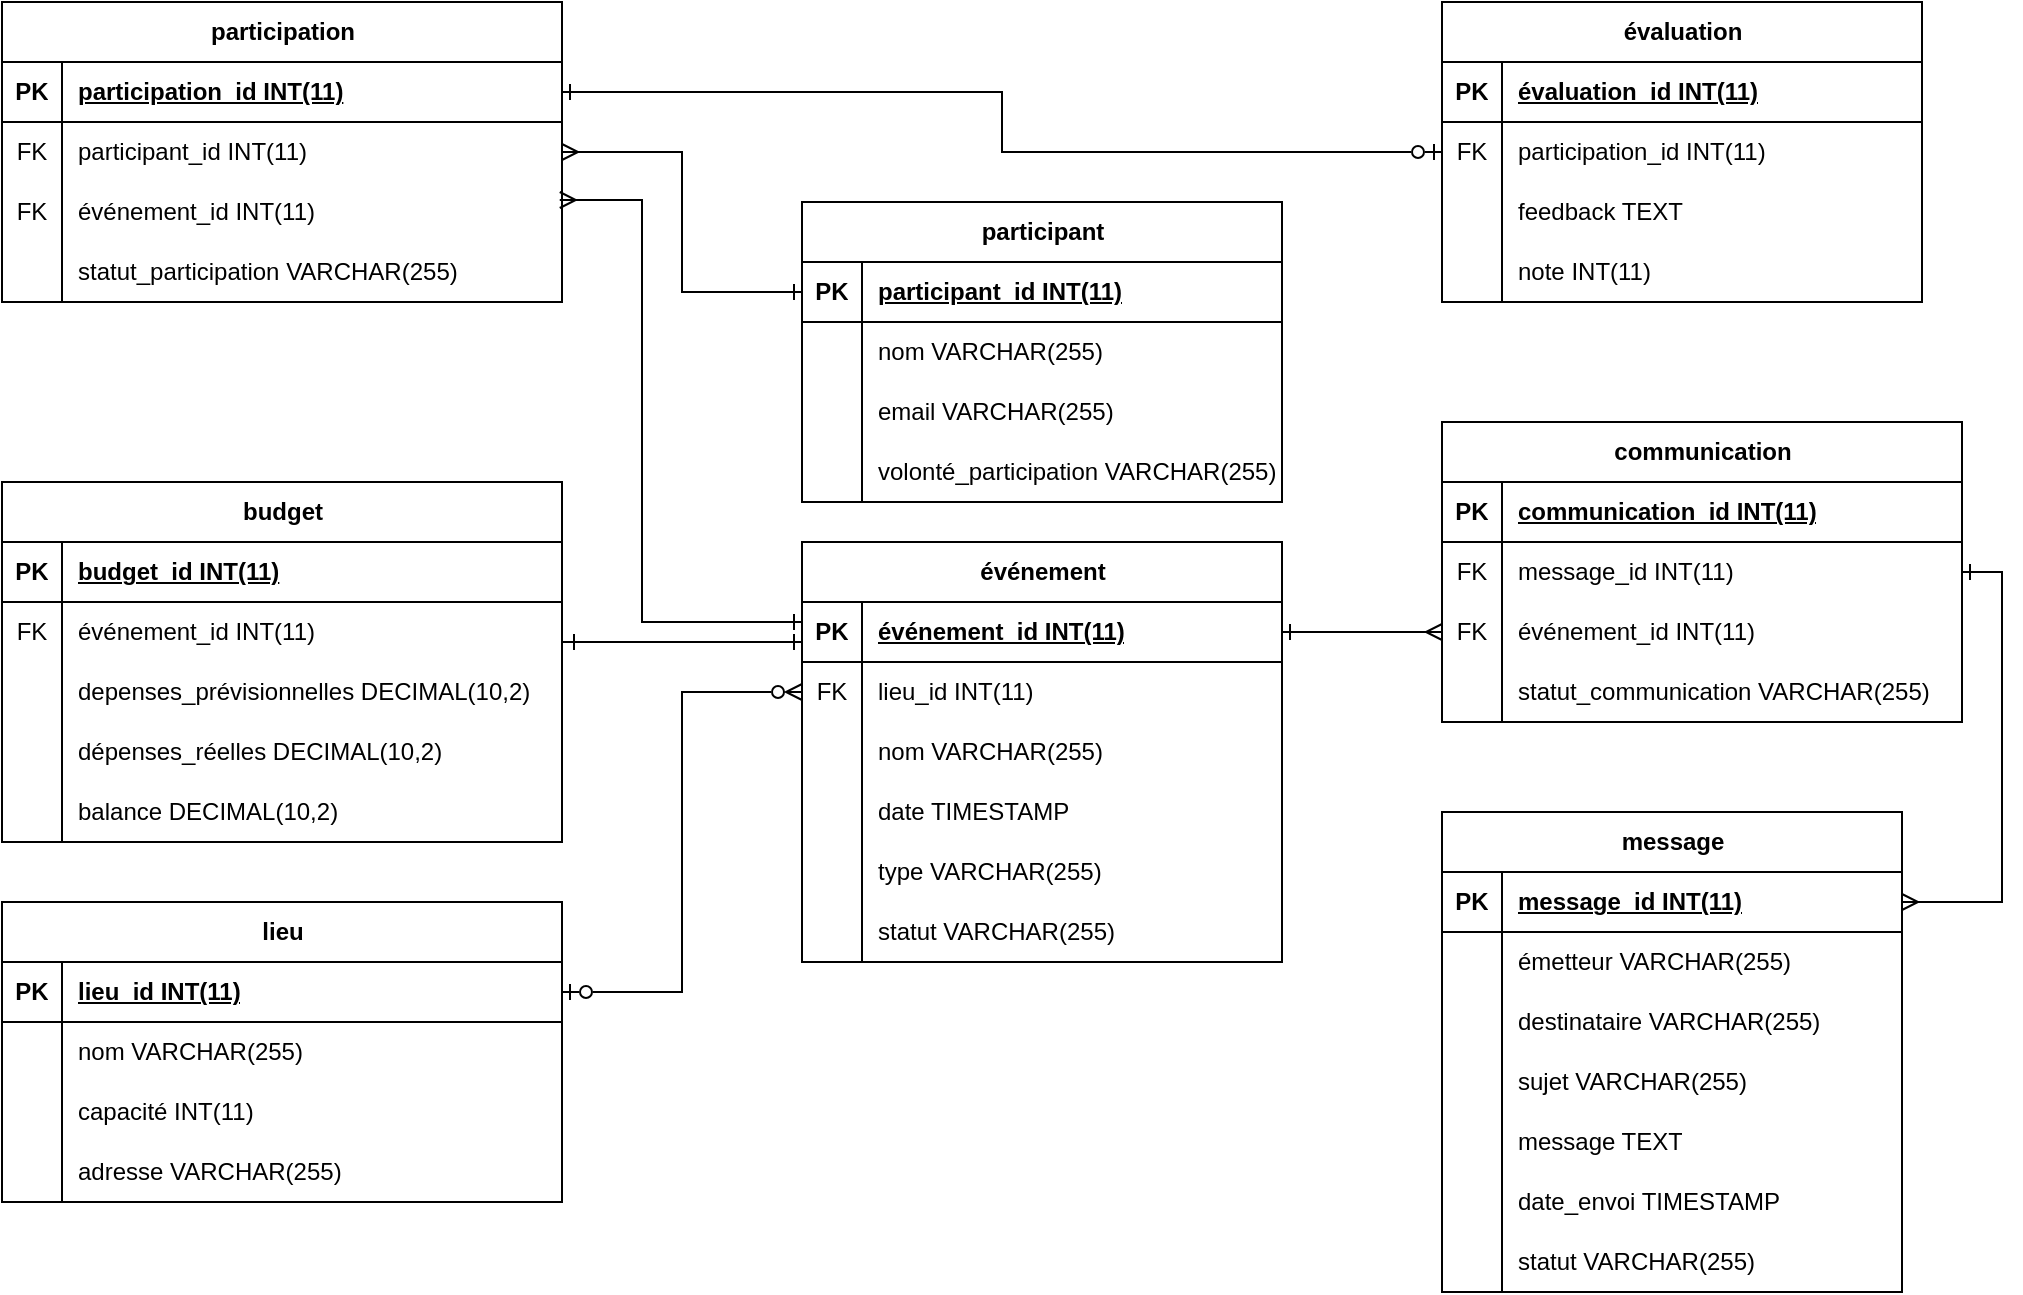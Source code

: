 <mxfile version="24.6.4" type="device">
  <diagram name="Page-1" id="Mfa6sGGVsTw_OzP43oKG">
    <mxGraphModel dx="1434" dy="2023" grid="1" gridSize="10" guides="1" tooltips="1" connect="1" arrows="1" fold="1" page="1" pageScale="1" pageWidth="827" pageHeight="1169" math="0" shadow="0">
      <root>
        <mxCell id="0" />
        <mxCell id="1" parent="0" />
        <mxCell id="m81KSnavsEKqj6elhNpv-55" value="événement" style="shape=table;startSize=30;container=1;collapsible=1;childLayout=tableLayout;fixedRows=1;rowLines=0;fontStyle=1;align=center;resizeLast=1;html=1;" parent="1" vertex="1">
          <mxGeometry x="420" y="-860" width="240" height="210" as="geometry">
            <mxRectangle x="70" y="-680" width="70" height="30" as="alternateBounds" />
          </mxGeometry>
        </mxCell>
        <mxCell id="m81KSnavsEKqj6elhNpv-56" value="" style="shape=tableRow;horizontal=0;startSize=0;swimlaneHead=0;swimlaneBody=0;fillColor=none;collapsible=0;dropTarget=0;points=[[0,0.5],[1,0.5]];portConstraint=eastwest;top=0;left=0;right=0;bottom=1;" parent="m81KSnavsEKqj6elhNpv-55" vertex="1">
          <mxGeometry y="30" width="240" height="30" as="geometry" />
        </mxCell>
        <mxCell id="m81KSnavsEKqj6elhNpv-57" value="PK" style="shape=partialRectangle;connectable=0;fillColor=none;top=0;left=0;bottom=0;right=0;fontStyle=1;overflow=hidden;whiteSpace=wrap;html=1;" parent="m81KSnavsEKqj6elhNpv-56" vertex="1">
          <mxGeometry width="30" height="30" as="geometry">
            <mxRectangle width="30" height="30" as="alternateBounds" />
          </mxGeometry>
        </mxCell>
        <mxCell id="m81KSnavsEKqj6elhNpv-58" value="événement_id INT(11)" style="shape=partialRectangle;connectable=0;fillColor=none;top=0;left=0;bottom=0;right=0;align=left;spacingLeft=6;fontStyle=5;overflow=hidden;whiteSpace=wrap;html=1;" parent="m81KSnavsEKqj6elhNpv-56" vertex="1">
          <mxGeometry x="30" width="210" height="30" as="geometry">
            <mxRectangle width="210" height="30" as="alternateBounds" />
          </mxGeometry>
        </mxCell>
        <mxCell id="2Ttkk6APEO0enn99mF1k-129" value="" style="shape=tableRow;horizontal=0;startSize=0;swimlaneHead=0;swimlaneBody=0;fillColor=none;collapsible=0;dropTarget=0;points=[[0,0.5],[1,0.5]];portConstraint=eastwest;top=0;left=0;right=0;bottom=0;" parent="m81KSnavsEKqj6elhNpv-55" vertex="1">
          <mxGeometry y="60" width="240" height="30" as="geometry" />
        </mxCell>
        <mxCell id="2Ttkk6APEO0enn99mF1k-130" value="FK" style="shape=partialRectangle;connectable=0;fillColor=none;top=0;left=0;bottom=0;right=0;editable=1;overflow=hidden;whiteSpace=wrap;html=1;" parent="2Ttkk6APEO0enn99mF1k-129" vertex="1">
          <mxGeometry width="30" height="30" as="geometry">
            <mxRectangle width="30" height="30" as="alternateBounds" />
          </mxGeometry>
        </mxCell>
        <mxCell id="2Ttkk6APEO0enn99mF1k-131" value="lieu_id INT(11)" style="shape=partialRectangle;connectable=0;fillColor=none;top=0;left=0;bottom=0;right=0;align=left;spacingLeft=6;overflow=hidden;whiteSpace=wrap;html=1;" parent="2Ttkk6APEO0enn99mF1k-129" vertex="1">
          <mxGeometry x="30" width="210" height="30" as="geometry">
            <mxRectangle width="210" height="30" as="alternateBounds" />
          </mxGeometry>
        </mxCell>
        <mxCell id="m81KSnavsEKqj6elhNpv-62" value="" style="shape=tableRow;horizontal=0;startSize=0;swimlaneHead=0;swimlaneBody=0;fillColor=none;collapsible=0;dropTarget=0;points=[[0,0.5],[1,0.5]];portConstraint=eastwest;top=0;left=0;right=0;bottom=0;" parent="m81KSnavsEKqj6elhNpv-55" vertex="1">
          <mxGeometry y="90" width="240" height="30" as="geometry" />
        </mxCell>
        <mxCell id="m81KSnavsEKqj6elhNpv-63" value="" style="shape=partialRectangle;connectable=0;fillColor=none;top=0;left=0;bottom=0;right=0;editable=1;overflow=hidden;whiteSpace=wrap;html=1;" parent="m81KSnavsEKqj6elhNpv-62" vertex="1">
          <mxGeometry width="30" height="30" as="geometry">
            <mxRectangle width="30" height="30" as="alternateBounds" />
          </mxGeometry>
        </mxCell>
        <mxCell id="m81KSnavsEKqj6elhNpv-64" value="nom VARCHAR(255)" style="shape=partialRectangle;connectable=0;fillColor=none;top=0;left=0;bottom=0;right=0;align=left;spacingLeft=6;overflow=hidden;whiteSpace=wrap;html=1;" parent="m81KSnavsEKqj6elhNpv-62" vertex="1">
          <mxGeometry x="30" width="210" height="30" as="geometry">
            <mxRectangle width="210" height="30" as="alternateBounds" />
          </mxGeometry>
        </mxCell>
        <mxCell id="m81KSnavsEKqj6elhNpv-68" value="" style="shape=tableRow;horizontal=0;startSize=0;swimlaneHead=0;swimlaneBody=0;fillColor=none;collapsible=0;dropTarget=0;points=[[0,0.5],[1,0.5]];portConstraint=eastwest;top=0;left=0;right=0;bottom=0;" parent="m81KSnavsEKqj6elhNpv-55" vertex="1">
          <mxGeometry y="120" width="240" height="30" as="geometry" />
        </mxCell>
        <mxCell id="m81KSnavsEKqj6elhNpv-69" value="" style="shape=partialRectangle;connectable=0;fillColor=none;top=0;left=0;bottom=0;right=0;editable=1;overflow=hidden;whiteSpace=wrap;html=1;" parent="m81KSnavsEKqj6elhNpv-68" vertex="1">
          <mxGeometry width="30" height="30" as="geometry">
            <mxRectangle width="30" height="30" as="alternateBounds" />
          </mxGeometry>
        </mxCell>
        <mxCell id="m81KSnavsEKqj6elhNpv-70" value="date TIMESTAMP" style="shape=partialRectangle;connectable=0;fillColor=none;top=0;left=0;bottom=0;right=0;align=left;spacingLeft=6;overflow=hidden;whiteSpace=wrap;html=1;" parent="m81KSnavsEKqj6elhNpv-68" vertex="1">
          <mxGeometry x="30" width="210" height="30" as="geometry">
            <mxRectangle width="210" height="30" as="alternateBounds" />
          </mxGeometry>
        </mxCell>
        <mxCell id="m81KSnavsEKqj6elhNpv-65" value="" style="shape=tableRow;horizontal=0;startSize=0;swimlaneHead=0;swimlaneBody=0;fillColor=none;collapsible=0;dropTarget=0;points=[[0,0.5],[1,0.5]];portConstraint=eastwest;top=0;left=0;right=0;bottom=0;" parent="m81KSnavsEKqj6elhNpv-55" vertex="1">
          <mxGeometry y="150" width="240" height="30" as="geometry" />
        </mxCell>
        <mxCell id="m81KSnavsEKqj6elhNpv-66" value="" style="shape=partialRectangle;connectable=0;fillColor=none;top=0;left=0;bottom=0;right=0;editable=1;overflow=hidden;whiteSpace=wrap;html=1;" parent="m81KSnavsEKqj6elhNpv-65" vertex="1">
          <mxGeometry width="30" height="30" as="geometry">
            <mxRectangle width="30" height="30" as="alternateBounds" />
          </mxGeometry>
        </mxCell>
        <mxCell id="m81KSnavsEKqj6elhNpv-67" value="type VARCHAR(255)" style="shape=partialRectangle;connectable=0;fillColor=none;top=0;left=0;bottom=0;right=0;align=left;spacingLeft=6;overflow=hidden;whiteSpace=wrap;html=1;" parent="m81KSnavsEKqj6elhNpv-65" vertex="1">
          <mxGeometry x="30" width="210" height="30" as="geometry">
            <mxRectangle width="210" height="30" as="alternateBounds" />
          </mxGeometry>
        </mxCell>
        <mxCell id="2Ttkk6APEO0enn99mF1k-1" value="" style="shape=tableRow;horizontal=0;startSize=0;swimlaneHead=0;swimlaneBody=0;fillColor=none;collapsible=0;dropTarget=0;points=[[0,0.5],[1,0.5]];portConstraint=eastwest;top=0;left=0;right=0;bottom=0;" parent="m81KSnavsEKqj6elhNpv-55" vertex="1">
          <mxGeometry y="180" width="240" height="30" as="geometry" />
        </mxCell>
        <mxCell id="2Ttkk6APEO0enn99mF1k-2" value="" style="shape=partialRectangle;connectable=0;fillColor=none;top=0;left=0;bottom=0;right=0;editable=1;overflow=hidden;whiteSpace=wrap;html=1;" parent="2Ttkk6APEO0enn99mF1k-1" vertex="1">
          <mxGeometry width="30" height="30" as="geometry">
            <mxRectangle width="30" height="30" as="alternateBounds" />
          </mxGeometry>
        </mxCell>
        <mxCell id="2Ttkk6APEO0enn99mF1k-3" value="statut VARCHAR(255)" style="shape=partialRectangle;connectable=0;fillColor=none;top=0;left=0;bottom=0;right=0;align=left;spacingLeft=6;overflow=hidden;whiteSpace=wrap;html=1;" parent="2Ttkk6APEO0enn99mF1k-1" vertex="1">
          <mxGeometry x="30" width="210" height="30" as="geometry">
            <mxRectangle width="210" height="30" as="alternateBounds" />
          </mxGeometry>
        </mxCell>
        <mxCell id="2Ttkk6APEO0enn99mF1k-4" value="lieu" style="shape=table;startSize=30;container=1;collapsible=1;childLayout=tableLayout;fixedRows=1;rowLines=0;fontStyle=1;align=center;resizeLast=1;html=1;" parent="1" vertex="1">
          <mxGeometry x="20" y="-680" width="280" height="150" as="geometry">
            <mxRectangle x="70" y="-680" width="70" height="30" as="alternateBounds" />
          </mxGeometry>
        </mxCell>
        <mxCell id="2Ttkk6APEO0enn99mF1k-5" value="" style="shape=tableRow;horizontal=0;startSize=0;swimlaneHead=0;swimlaneBody=0;fillColor=none;collapsible=0;dropTarget=0;points=[[0,0.5],[1,0.5]];portConstraint=eastwest;top=0;left=0;right=0;bottom=1;" parent="2Ttkk6APEO0enn99mF1k-4" vertex="1">
          <mxGeometry y="30" width="280" height="30" as="geometry" />
        </mxCell>
        <mxCell id="2Ttkk6APEO0enn99mF1k-6" value="PK" style="shape=partialRectangle;connectable=0;fillColor=none;top=0;left=0;bottom=0;right=0;fontStyle=1;overflow=hidden;whiteSpace=wrap;html=1;" parent="2Ttkk6APEO0enn99mF1k-5" vertex="1">
          <mxGeometry width="30" height="30" as="geometry">
            <mxRectangle width="30" height="30" as="alternateBounds" />
          </mxGeometry>
        </mxCell>
        <mxCell id="2Ttkk6APEO0enn99mF1k-7" value="lieu_id INT(11)" style="shape=partialRectangle;connectable=0;fillColor=none;top=0;left=0;bottom=0;right=0;align=left;spacingLeft=6;fontStyle=5;overflow=hidden;whiteSpace=wrap;html=1;" parent="2Ttkk6APEO0enn99mF1k-5" vertex="1">
          <mxGeometry x="30" width="250" height="30" as="geometry">
            <mxRectangle width="250" height="30" as="alternateBounds" />
          </mxGeometry>
        </mxCell>
        <mxCell id="2Ttkk6APEO0enn99mF1k-8" value="" style="shape=tableRow;horizontal=0;startSize=0;swimlaneHead=0;swimlaneBody=0;fillColor=none;collapsible=0;dropTarget=0;points=[[0,0.5],[1,0.5]];portConstraint=eastwest;top=0;left=0;right=0;bottom=0;" parent="2Ttkk6APEO0enn99mF1k-4" vertex="1">
          <mxGeometry y="60" width="280" height="30" as="geometry" />
        </mxCell>
        <mxCell id="2Ttkk6APEO0enn99mF1k-9" value="" style="shape=partialRectangle;connectable=0;fillColor=none;top=0;left=0;bottom=0;right=0;editable=1;overflow=hidden;whiteSpace=wrap;html=1;" parent="2Ttkk6APEO0enn99mF1k-8" vertex="1">
          <mxGeometry width="30" height="30" as="geometry">
            <mxRectangle width="30" height="30" as="alternateBounds" />
          </mxGeometry>
        </mxCell>
        <mxCell id="2Ttkk6APEO0enn99mF1k-10" value="nom VARCHAR(255)" style="shape=partialRectangle;connectable=0;fillColor=none;top=0;left=0;bottom=0;right=0;align=left;spacingLeft=6;overflow=hidden;whiteSpace=wrap;html=1;" parent="2Ttkk6APEO0enn99mF1k-8" vertex="1">
          <mxGeometry x="30" width="250" height="30" as="geometry">
            <mxRectangle width="250" height="30" as="alternateBounds" />
          </mxGeometry>
        </mxCell>
        <mxCell id="2Ttkk6APEO0enn99mF1k-14" value="" style="shape=tableRow;horizontal=0;startSize=0;swimlaneHead=0;swimlaneBody=0;fillColor=none;collapsible=0;dropTarget=0;points=[[0,0.5],[1,0.5]];portConstraint=eastwest;top=0;left=0;right=0;bottom=0;" parent="2Ttkk6APEO0enn99mF1k-4" vertex="1">
          <mxGeometry y="90" width="280" height="30" as="geometry" />
        </mxCell>
        <mxCell id="2Ttkk6APEO0enn99mF1k-15" value="" style="shape=partialRectangle;connectable=0;fillColor=none;top=0;left=0;bottom=0;right=0;editable=1;overflow=hidden;whiteSpace=wrap;html=1;" parent="2Ttkk6APEO0enn99mF1k-14" vertex="1">
          <mxGeometry width="30" height="30" as="geometry">
            <mxRectangle width="30" height="30" as="alternateBounds" />
          </mxGeometry>
        </mxCell>
        <mxCell id="2Ttkk6APEO0enn99mF1k-16" value="capacité INT(11)" style="shape=partialRectangle;connectable=0;fillColor=none;top=0;left=0;bottom=0;right=0;align=left;spacingLeft=6;overflow=hidden;whiteSpace=wrap;html=1;" parent="2Ttkk6APEO0enn99mF1k-14" vertex="1">
          <mxGeometry x="30" width="250" height="30" as="geometry">
            <mxRectangle width="250" height="30" as="alternateBounds" />
          </mxGeometry>
        </mxCell>
        <mxCell id="2Ttkk6APEO0enn99mF1k-11" value="" style="shape=tableRow;horizontal=0;startSize=0;swimlaneHead=0;swimlaneBody=0;fillColor=none;collapsible=0;dropTarget=0;points=[[0,0.5],[1,0.5]];portConstraint=eastwest;top=0;left=0;right=0;bottom=0;" parent="2Ttkk6APEO0enn99mF1k-4" vertex="1">
          <mxGeometry y="120" width="280" height="30" as="geometry" />
        </mxCell>
        <mxCell id="2Ttkk6APEO0enn99mF1k-12" value="" style="shape=partialRectangle;connectable=0;fillColor=none;top=0;left=0;bottom=0;right=0;editable=1;overflow=hidden;whiteSpace=wrap;html=1;" parent="2Ttkk6APEO0enn99mF1k-11" vertex="1">
          <mxGeometry width="30" height="30" as="geometry">
            <mxRectangle width="30" height="30" as="alternateBounds" />
          </mxGeometry>
        </mxCell>
        <mxCell id="2Ttkk6APEO0enn99mF1k-13" value="adresse VARCHAR(255)" style="shape=partialRectangle;connectable=0;fillColor=none;top=0;left=0;bottom=0;right=0;align=left;spacingLeft=6;overflow=hidden;whiteSpace=wrap;html=1;" parent="2Ttkk6APEO0enn99mF1k-11" vertex="1">
          <mxGeometry x="30" width="250" height="30" as="geometry">
            <mxRectangle width="250" height="30" as="alternateBounds" />
          </mxGeometry>
        </mxCell>
        <mxCell id="2Ttkk6APEO0enn99mF1k-20" value="participant" style="shape=table;startSize=30;container=1;collapsible=1;childLayout=tableLayout;fixedRows=1;rowLines=0;fontStyle=1;align=center;resizeLast=1;html=1;" parent="1" vertex="1">
          <mxGeometry x="420" y="-1030" width="240" height="150" as="geometry">
            <mxRectangle x="70" y="-680" width="70" height="30" as="alternateBounds" />
          </mxGeometry>
        </mxCell>
        <mxCell id="2Ttkk6APEO0enn99mF1k-21" value="" style="shape=tableRow;horizontal=0;startSize=0;swimlaneHead=0;swimlaneBody=0;fillColor=none;collapsible=0;dropTarget=0;points=[[0,0.5],[1,0.5]];portConstraint=eastwest;top=0;left=0;right=0;bottom=1;" parent="2Ttkk6APEO0enn99mF1k-20" vertex="1">
          <mxGeometry y="30" width="240" height="30" as="geometry" />
        </mxCell>
        <mxCell id="2Ttkk6APEO0enn99mF1k-22" value="PK" style="shape=partialRectangle;connectable=0;fillColor=none;top=0;left=0;bottom=0;right=0;fontStyle=1;overflow=hidden;whiteSpace=wrap;html=1;" parent="2Ttkk6APEO0enn99mF1k-21" vertex="1">
          <mxGeometry width="30" height="30" as="geometry">
            <mxRectangle width="30" height="30" as="alternateBounds" />
          </mxGeometry>
        </mxCell>
        <mxCell id="2Ttkk6APEO0enn99mF1k-23" value="participant_id INT(11)" style="shape=partialRectangle;connectable=0;fillColor=none;top=0;left=0;bottom=0;right=0;align=left;spacingLeft=6;fontStyle=5;overflow=hidden;whiteSpace=wrap;html=1;" parent="2Ttkk6APEO0enn99mF1k-21" vertex="1">
          <mxGeometry x="30" width="210" height="30" as="geometry">
            <mxRectangle width="210" height="30" as="alternateBounds" />
          </mxGeometry>
        </mxCell>
        <mxCell id="2Ttkk6APEO0enn99mF1k-24" value="" style="shape=tableRow;horizontal=0;startSize=0;swimlaneHead=0;swimlaneBody=0;fillColor=none;collapsible=0;dropTarget=0;points=[[0,0.5],[1,0.5]];portConstraint=eastwest;top=0;left=0;right=0;bottom=0;" parent="2Ttkk6APEO0enn99mF1k-20" vertex="1">
          <mxGeometry y="60" width="240" height="30" as="geometry" />
        </mxCell>
        <mxCell id="2Ttkk6APEO0enn99mF1k-25" value="" style="shape=partialRectangle;connectable=0;fillColor=none;top=0;left=0;bottom=0;right=0;editable=1;overflow=hidden;whiteSpace=wrap;html=1;" parent="2Ttkk6APEO0enn99mF1k-24" vertex="1">
          <mxGeometry width="30" height="30" as="geometry">
            <mxRectangle width="30" height="30" as="alternateBounds" />
          </mxGeometry>
        </mxCell>
        <mxCell id="2Ttkk6APEO0enn99mF1k-26" value="nom VARCHAR(255)" style="shape=partialRectangle;connectable=0;fillColor=none;top=0;left=0;bottom=0;right=0;align=left;spacingLeft=6;overflow=hidden;whiteSpace=wrap;html=1;" parent="2Ttkk6APEO0enn99mF1k-24" vertex="1">
          <mxGeometry x="30" width="210" height="30" as="geometry">
            <mxRectangle width="210" height="30" as="alternateBounds" />
          </mxGeometry>
        </mxCell>
        <mxCell id="2Ttkk6APEO0enn99mF1k-27" value="" style="shape=tableRow;horizontal=0;startSize=0;swimlaneHead=0;swimlaneBody=0;fillColor=none;collapsible=0;dropTarget=0;points=[[0,0.5],[1,0.5]];portConstraint=eastwest;top=0;left=0;right=0;bottom=0;" parent="2Ttkk6APEO0enn99mF1k-20" vertex="1">
          <mxGeometry y="90" width="240" height="30" as="geometry" />
        </mxCell>
        <mxCell id="2Ttkk6APEO0enn99mF1k-28" value="" style="shape=partialRectangle;connectable=0;fillColor=none;top=0;left=0;bottom=0;right=0;editable=1;overflow=hidden;whiteSpace=wrap;html=1;" parent="2Ttkk6APEO0enn99mF1k-27" vertex="1">
          <mxGeometry width="30" height="30" as="geometry">
            <mxRectangle width="30" height="30" as="alternateBounds" />
          </mxGeometry>
        </mxCell>
        <mxCell id="2Ttkk6APEO0enn99mF1k-29" value="email VARCHAR(255)" style="shape=partialRectangle;connectable=0;fillColor=none;top=0;left=0;bottom=0;right=0;align=left;spacingLeft=6;overflow=hidden;whiteSpace=wrap;html=1;" parent="2Ttkk6APEO0enn99mF1k-27" vertex="1">
          <mxGeometry x="30" width="210" height="30" as="geometry">
            <mxRectangle width="210" height="30" as="alternateBounds" />
          </mxGeometry>
        </mxCell>
        <mxCell id="2Ttkk6APEO0enn99mF1k-33" value="" style="shape=tableRow;horizontal=0;startSize=0;swimlaneHead=0;swimlaneBody=0;fillColor=none;collapsible=0;dropTarget=0;points=[[0,0.5],[1,0.5]];portConstraint=eastwest;top=0;left=0;right=0;bottom=0;" parent="2Ttkk6APEO0enn99mF1k-20" vertex="1">
          <mxGeometry y="120" width="240" height="30" as="geometry" />
        </mxCell>
        <mxCell id="2Ttkk6APEO0enn99mF1k-34" value="" style="shape=partialRectangle;connectable=0;fillColor=none;top=0;left=0;bottom=0;right=0;editable=1;overflow=hidden;whiteSpace=wrap;html=1;" parent="2Ttkk6APEO0enn99mF1k-33" vertex="1">
          <mxGeometry width="30" height="30" as="geometry">
            <mxRectangle width="30" height="30" as="alternateBounds" />
          </mxGeometry>
        </mxCell>
        <mxCell id="2Ttkk6APEO0enn99mF1k-35" value="volonté_participation VARCHAR(255)" style="shape=partialRectangle;connectable=0;fillColor=none;top=0;left=0;bottom=0;right=0;align=left;spacingLeft=6;overflow=hidden;whiteSpace=wrap;html=1;" parent="2Ttkk6APEO0enn99mF1k-33" vertex="1">
          <mxGeometry x="30" width="210" height="30" as="geometry">
            <mxRectangle width="210" height="30" as="alternateBounds" />
          </mxGeometry>
        </mxCell>
        <mxCell id="2Ttkk6APEO0enn99mF1k-46" value="participation" style="shape=table;startSize=30;container=1;collapsible=1;childLayout=tableLayout;fixedRows=1;rowLines=0;fontStyle=1;align=center;resizeLast=1;html=1;" parent="1" vertex="1">
          <mxGeometry x="20" y="-1130" width="280" height="150" as="geometry">
            <mxRectangle x="70" y="-680" width="70" height="30" as="alternateBounds" />
          </mxGeometry>
        </mxCell>
        <mxCell id="2Ttkk6APEO0enn99mF1k-47" value="" style="shape=tableRow;horizontal=0;startSize=0;swimlaneHead=0;swimlaneBody=0;fillColor=none;collapsible=0;dropTarget=0;points=[[0,0.5],[1,0.5]];portConstraint=eastwest;top=0;left=0;right=0;bottom=1;" parent="2Ttkk6APEO0enn99mF1k-46" vertex="1">
          <mxGeometry y="30" width="280" height="30" as="geometry" />
        </mxCell>
        <mxCell id="2Ttkk6APEO0enn99mF1k-48" value="PK" style="shape=partialRectangle;connectable=0;fillColor=none;top=0;left=0;bottom=0;right=0;fontStyle=1;overflow=hidden;whiteSpace=wrap;html=1;" parent="2Ttkk6APEO0enn99mF1k-47" vertex="1">
          <mxGeometry width="30" height="30" as="geometry">
            <mxRectangle width="30" height="30" as="alternateBounds" />
          </mxGeometry>
        </mxCell>
        <mxCell id="2Ttkk6APEO0enn99mF1k-49" value="participation_id INT(11)" style="shape=partialRectangle;connectable=0;fillColor=none;top=0;left=0;bottom=0;right=0;align=left;spacingLeft=6;fontStyle=5;overflow=hidden;whiteSpace=wrap;html=1;" parent="2Ttkk6APEO0enn99mF1k-47" vertex="1">
          <mxGeometry x="30" width="250" height="30" as="geometry">
            <mxRectangle width="250" height="30" as="alternateBounds" />
          </mxGeometry>
        </mxCell>
        <mxCell id="2Ttkk6APEO0enn99mF1k-53" value="" style="shape=tableRow;horizontal=0;startSize=0;swimlaneHead=0;swimlaneBody=0;fillColor=none;collapsible=0;dropTarget=0;points=[[0,0.5],[1,0.5]];portConstraint=eastwest;top=0;left=0;right=0;bottom=0;" parent="2Ttkk6APEO0enn99mF1k-46" vertex="1">
          <mxGeometry y="60" width="280" height="30" as="geometry" />
        </mxCell>
        <mxCell id="2Ttkk6APEO0enn99mF1k-54" value="FK" style="shape=partialRectangle;connectable=0;fillColor=none;top=0;left=0;bottom=0;right=0;editable=1;overflow=hidden;whiteSpace=wrap;html=1;" parent="2Ttkk6APEO0enn99mF1k-53" vertex="1">
          <mxGeometry width="30" height="30" as="geometry">
            <mxRectangle width="30" height="30" as="alternateBounds" />
          </mxGeometry>
        </mxCell>
        <mxCell id="2Ttkk6APEO0enn99mF1k-55" value="participant_id INT(11)" style="shape=partialRectangle;connectable=0;fillColor=none;top=0;left=0;bottom=0;right=0;align=left;spacingLeft=6;overflow=hidden;whiteSpace=wrap;html=1;" parent="2Ttkk6APEO0enn99mF1k-53" vertex="1">
          <mxGeometry x="30" width="250" height="30" as="geometry">
            <mxRectangle width="250" height="30" as="alternateBounds" />
          </mxGeometry>
        </mxCell>
        <mxCell id="2Ttkk6APEO0enn99mF1k-50" value="" style="shape=tableRow;horizontal=0;startSize=0;swimlaneHead=0;swimlaneBody=0;fillColor=none;collapsible=0;dropTarget=0;points=[[0,0.5],[1,0.5]];portConstraint=eastwest;top=0;left=0;right=0;bottom=0;" parent="2Ttkk6APEO0enn99mF1k-46" vertex="1">
          <mxGeometry y="90" width="280" height="30" as="geometry" />
        </mxCell>
        <mxCell id="2Ttkk6APEO0enn99mF1k-51" value="FK" style="shape=partialRectangle;connectable=0;fillColor=none;top=0;left=0;bottom=0;right=0;editable=1;overflow=hidden;whiteSpace=wrap;html=1;" parent="2Ttkk6APEO0enn99mF1k-50" vertex="1">
          <mxGeometry width="30" height="30" as="geometry">
            <mxRectangle width="30" height="30" as="alternateBounds" />
          </mxGeometry>
        </mxCell>
        <mxCell id="2Ttkk6APEO0enn99mF1k-52" value="événement_id INT(11)" style="shape=partialRectangle;connectable=0;fillColor=none;top=0;left=0;bottom=0;right=0;align=left;spacingLeft=6;overflow=hidden;whiteSpace=wrap;html=1;" parent="2Ttkk6APEO0enn99mF1k-50" vertex="1">
          <mxGeometry x="30" width="250" height="30" as="geometry">
            <mxRectangle width="250" height="30" as="alternateBounds" />
          </mxGeometry>
        </mxCell>
        <mxCell id="2Ttkk6APEO0enn99mF1k-56" value="" style="shape=tableRow;horizontal=0;startSize=0;swimlaneHead=0;swimlaneBody=0;fillColor=none;collapsible=0;dropTarget=0;points=[[0,0.5],[1,0.5]];portConstraint=eastwest;top=0;left=0;right=0;bottom=0;" parent="2Ttkk6APEO0enn99mF1k-46" vertex="1">
          <mxGeometry y="120" width="280" height="30" as="geometry" />
        </mxCell>
        <mxCell id="2Ttkk6APEO0enn99mF1k-57" value="" style="shape=partialRectangle;connectable=0;fillColor=none;top=0;left=0;bottom=0;right=0;editable=1;overflow=hidden;whiteSpace=wrap;html=1;" parent="2Ttkk6APEO0enn99mF1k-56" vertex="1">
          <mxGeometry width="30" height="30" as="geometry">
            <mxRectangle width="30" height="30" as="alternateBounds" />
          </mxGeometry>
        </mxCell>
        <mxCell id="2Ttkk6APEO0enn99mF1k-58" value="statut_participation VARCHAR(255)" style="shape=partialRectangle;connectable=0;fillColor=none;top=0;left=0;bottom=0;right=0;align=left;spacingLeft=6;overflow=hidden;whiteSpace=wrap;html=1;" parent="2Ttkk6APEO0enn99mF1k-56" vertex="1">
          <mxGeometry x="30" width="250" height="30" as="geometry">
            <mxRectangle width="250" height="30" as="alternateBounds" />
          </mxGeometry>
        </mxCell>
        <mxCell id="2Ttkk6APEO0enn99mF1k-62" value="message" style="shape=table;startSize=30;container=1;collapsible=1;childLayout=tableLayout;fixedRows=1;rowLines=0;fontStyle=1;align=center;resizeLast=1;html=1;" parent="1" vertex="1">
          <mxGeometry x="740" y="-725" width="230" height="240" as="geometry">
            <mxRectangle x="70" y="-680" width="70" height="30" as="alternateBounds" />
          </mxGeometry>
        </mxCell>
        <mxCell id="2Ttkk6APEO0enn99mF1k-63" value="" style="shape=tableRow;horizontal=0;startSize=0;swimlaneHead=0;swimlaneBody=0;fillColor=none;collapsible=0;dropTarget=0;points=[[0,0.5],[1,0.5]];portConstraint=eastwest;top=0;left=0;right=0;bottom=1;" parent="2Ttkk6APEO0enn99mF1k-62" vertex="1">
          <mxGeometry y="30" width="230" height="30" as="geometry" />
        </mxCell>
        <mxCell id="2Ttkk6APEO0enn99mF1k-64" value="PK" style="shape=partialRectangle;connectable=0;fillColor=none;top=0;left=0;bottom=0;right=0;fontStyle=1;overflow=hidden;whiteSpace=wrap;html=1;" parent="2Ttkk6APEO0enn99mF1k-63" vertex="1">
          <mxGeometry width="30" height="30" as="geometry">
            <mxRectangle width="30" height="30" as="alternateBounds" />
          </mxGeometry>
        </mxCell>
        <mxCell id="2Ttkk6APEO0enn99mF1k-65" value="message_id INT(11)" style="shape=partialRectangle;connectable=0;fillColor=none;top=0;left=0;bottom=0;right=0;align=left;spacingLeft=6;fontStyle=5;overflow=hidden;whiteSpace=wrap;html=1;" parent="2Ttkk6APEO0enn99mF1k-63" vertex="1">
          <mxGeometry x="30" width="200" height="30" as="geometry">
            <mxRectangle width="200" height="30" as="alternateBounds" />
          </mxGeometry>
        </mxCell>
        <mxCell id="2Ttkk6APEO0enn99mF1k-66" value="" style="shape=tableRow;horizontal=0;startSize=0;swimlaneHead=0;swimlaneBody=0;fillColor=none;collapsible=0;dropTarget=0;points=[[0,0.5],[1,0.5]];portConstraint=eastwest;top=0;left=0;right=0;bottom=0;" parent="2Ttkk6APEO0enn99mF1k-62" vertex="1">
          <mxGeometry y="60" width="230" height="30" as="geometry" />
        </mxCell>
        <mxCell id="2Ttkk6APEO0enn99mF1k-67" value="" style="shape=partialRectangle;connectable=0;fillColor=none;top=0;left=0;bottom=0;right=0;editable=1;overflow=hidden;whiteSpace=wrap;html=1;" parent="2Ttkk6APEO0enn99mF1k-66" vertex="1">
          <mxGeometry width="30" height="30" as="geometry">
            <mxRectangle width="30" height="30" as="alternateBounds" />
          </mxGeometry>
        </mxCell>
        <mxCell id="2Ttkk6APEO0enn99mF1k-68" value="émetteur VARCHAR(255)" style="shape=partialRectangle;connectable=0;fillColor=none;top=0;left=0;bottom=0;right=0;align=left;spacingLeft=6;overflow=hidden;whiteSpace=wrap;html=1;" parent="2Ttkk6APEO0enn99mF1k-66" vertex="1">
          <mxGeometry x="30" width="200" height="30" as="geometry">
            <mxRectangle width="200" height="30" as="alternateBounds" />
          </mxGeometry>
        </mxCell>
        <mxCell id="2Ttkk6APEO0enn99mF1k-69" value="" style="shape=tableRow;horizontal=0;startSize=0;swimlaneHead=0;swimlaneBody=0;fillColor=none;collapsible=0;dropTarget=0;points=[[0,0.5],[1,0.5]];portConstraint=eastwest;top=0;left=0;right=0;bottom=0;" parent="2Ttkk6APEO0enn99mF1k-62" vertex="1">
          <mxGeometry y="90" width="230" height="30" as="geometry" />
        </mxCell>
        <mxCell id="2Ttkk6APEO0enn99mF1k-70" value="" style="shape=partialRectangle;connectable=0;fillColor=none;top=0;left=0;bottom=0;right=0;editable=1;overflow=hidden;whiteSpace=wrap;html=1;" parent="2Ttkk6APEO0enn99mF1k-69" vertex="1">
          <mxGeometry width="30" height="30" as="geometry">
            <mxRectangle width="30" height="30" as="alternateBounds" />
          </mxGeometry>
        </mxCell>
        <mxCell id="2Ttkk6APEO0enn99mF1k-71" value="destinataire VARCHAR(255)" style="shape=partialRectangle;connectable=0;fillColor=none;top=0;left=0;bottom=0;right=0;align=left;spacingLeft=6;overflow=hidden;whiteSpace=wrap;html=1;" parent="2Ttkk6APEO0enn99mF1k-69" vertex="1">
          <mxGeometry x="30" width="200" height="30" as="geometry">
            <mxRectangle width="200" height="30" as="alternateBounds" />
          </mxGeometry>
        </mxCell>
        <mxCell id="2Ttkk6APEO0enn99mF1k-72" value="" style="shape=tableRow;horizontal=0;startSize=0;swimlaneHead=0;swimlaneBody=0;fillColor=none;collapsible=0;dropTarget=0;points=[[0,0.5],[1,0.5]];portConstraint=eastwest;top=0;left=0;right=0;bottom=0;" parent="2Ttkk6APEO0enn99mF1k-62" vertex="1">
          <mxGeometry y="120" width="230" height="30" as="geometry" />
        </mxCell>
        <mxCell id="2Ttkk6APEO0enn99mF1k-73" value="" style="shape=partialRectangle;connectable=0;fillColor=none;top=0;left=0;bottom=0;right=0;editable=1;overflow=hidden;whiteSpace=wrap;html=1;" parent="2Ttkk6APEO0enn99mF1k-72" vertex="1">
          <mxGeometry width="30" height="30" as="geometry">
            <mxRectangle width="30" height="30" as="alternateBounds" />
          </mxGeometry>
        </mxCell>
        <mxCell id="2Ttkk6APEO0enn99mF1k-74" value="sujet VARCHAR(255)" style="shape=partialRectangle;connectable=0;fillColor=none;top=0;left=0;bottom=0;right=0;align=left;spacingLeft=6;overflow=hidden;whiteSpace=wrap;html=1;" parent="2Ttkk6APEO0enn99mF1k-72" vertex="1">
          <mxGeometry x="30" width="200" height="30" as="geometry">
            <mxRectangle width="200" height="30" as="alternateBounds" />
          </mxGeometry>
        </mxCell>
        <mxCell id="2Ttkk6APEO0enn99mF1k-75" value="" style="shape=tableRow;horizontal=0;startSize=0;swimlaneHead=0;swimlaneBody=0;fillColor=none;collapsible=0;dropTarget=0;points=[[0,0.5],[1,0.5]];portConstraint=eastwest;top=0;left=0;right=0;bottom=0;" parent="2Ttkk6APEO0enn99mF1k-62" vertex="1">
          <mxGeometry y="150" width="230" height="30" as="geometry" />
        </mxCell>
        <mxCell id="2Ttkk6APEO0enn99mF1k-76" value="" style="shape=partialRectangle;connectable=0;fillColor=none;top=0;left=0;bottom=0;right=0;editable=1;overflow=hidden;whiteSpace=wrap;html=1;" parent="2Ttkk6APEO0enn99mF1k-75" vertex="1">
          <mxGeometry width="30" height="30" as="geometry">
            <mxRectangle width="30" height="30" as="alternateBounds" />
          </mxGeometry>
        </mxCell>
        <mxCell id="2Ttkk6APEO0enn99mF1k-77" value="message TEXT" style="shape=partialRectangle;connectable=0;fillColor=none;top=0;left=0;bottom=0;right=0;align=left;spacingLeft=6;overflow=hidden;whiteSpace=wrap;html=1;" parent="2Ttkk6APEO0enn99mF1k-75" vertex="1">
          <mxGeometry x="30" width="200" height="30" as="geometry">
            <mxRectangle width="200" height="30" as="alternateBounds" />
          </mxGeometry>
        </mxCell>
        <mxCell id="2Ttkk6APEO0enn99mF1k-78" value="" style="shape=tableRow;horizontal=0;startSize=0;swimlaneHead=0;swimlaneBody=0;fillColor=none;collapsible=0;dropTarget=0;points=[[0,0.5],[1,0.5]];portConstraint=eastwest;top=0;left=0;right=0;bottom=0;" parent="2Ttkk6APEO0enn99mF1k-62" vertex="1">
          <mxGeometry y="180" width="230" height="30" as="geometry" />
        </mxCell>
        <mxCell id="2Ttkk6APEO0enn99mF1k-79" value="" style="shape=partialRectangle;connectable=0;fillColor=none;top=0;left=0;bottom=0;right=0;editable=1;overflow=hidden;whiteSpace=wrap;html=1;" parent="2Ttkk6APEO0enn99mF1k-78" vertex="1">
          <mxGeometry width="30" height="30" as="geometry">
            <mxRectangle width="30" height="30" as="alternateBounds" />
          </mxGeometry>
        </mxCell>
        <mxCell id="2Ttkk6APEO0enn99mF1k-80" value="date_envoi TIMESTAMP" style="shape=partialRectangle;connectable=0;fillColor=none;top=0;left=0;bottom=0;right=0;align=left;spacingLeft=6;overflow=hidden;whiteSpace=wrap;html=1;" parent="2Ttkk6APEO0enn99mF1k-78" vertex="1">
          <mxGeometry x="30" width="200" height="30" as="geometry">
            <mxRectangle width="200" height="30" as="alternateBounds" />
          </mxGeometry>
        </mxCell>
        <mxCell id="2Ttkk6APEO0enn99mF1k-81" value="" style="shape=tableRow;horizontal=0;startSize=0;swimlaneHead=0;swimlaneBody=0;fillColor=none;collapsible=0;dropTarget=0;points=[[0,0.5],[1,0.5]];portConstraint=eastwest;top=0;left=0;right=0;bottom=0;" parent="2Ttkk6APEO0enn99mF1k-62" vertex="1">
          <mxGeometry y="210" width="230" height="30" as="geometry" />
        </mxCell>
        <mxCell id="2Ttkk6APEO0enn99mF1k-82" value="" style="shape=partialRectangle;connectable=0;fillColor=none;top=0;left=0;bottom=0;right=0;editable=1;overflow=hidden;whiteSpace=wrap;html=1;" parent="2Ttkk6APEO0enn99mF1k-81" vertex="1">
          <mxGeometry width="30" height="30" as="geometry">
            <mxRectangle width="30" height="30" as="alternateBounds" />
          </mxGeometry>
        </mxCell>
        <mxCell id="2Ttkk6APEO0enn99mF1k-83" value="statut VARCHAR(255)" style="shape=partialRectangle;connectable=0;fillColor=none;top=0;left=0;bottom=0;right=0;align=left;spacingLeft=6;overflow=hidden;whiteSpace=wrap;html=1;" parent="2Ttkk6APEO0enn99mF1k-81" vertex="1">
          <mxGeometry x="30" width="200" height="30" as="geometry">
            <mxRectangle width="200" height="30" as="alternateBounds" />
          </mxGeometry>
        </mxCell>
        <mxCell id="2Ttkk6APEO0enn99mF1k-84" value="communication" style="shape=table;startSize=30;container=1;collapsible=1;childLayout=tableLayout;fixedRows=1;rowLines=0;fontStyle=1;align=center;resizeLast=1;html=1;" parent="1" vertex="1">
          <mxGeometry x="740" y="-920" width="260" height="150" as="geometry">
            <mxRectangle x="70" y="-680" width="70" height="30" as="alternateBounds" />
          </mxGeometry>
        </mxCell>
        <mxCell id="2Ttkk6APEO0enn99mF1k-85" value="" style="shape=tableRow;horizontal=0;startSize=0;swimlaneHead=0;swimlaneBody=0;fillColor=none;collapsible=0;dropTarget=0;points=[[0,0.5],[1,0.5]];portConstraint=eastwest;top=0;left=0;right=0;bottom=1;" parent="2Ttkk6APEO0enn99mF1k-84" vertex="1">
          <mxGeometry y="30" width="260" height="30" as="geometry" />
        </mxCell>
        <mxCell id="2Ttkk6APEO0enn99mF1k-86" value="PK" style="shape=partialRectangle;connectable=0;fillColor=none;top=0;left=0;bottom=0;right=0;fontStyle=1;overflow=hidden;whiteSpace=wrap;html=1;" parent="2Ttkk6APEO0enn99mF1k-85" vertex="1">
          <mxGeometry width="30" height="30" as="geometry">
            <mxRectangle width="30" height="30" as="alternateBounds" />
          </mxGeometry>
        </mxCell>
        <mxCell id="2Ttkk6APEO0enn99mF1k-87" value="communication_id INT(11)" style="shape=partialRectangle;connectable=0;fillColor=none;top=0;left=0;bottom=0;right=0;align=left;spacingLeft=6;fontStyle=5;overflow=hidden;whiteSpace=wrap;html=1;" parent="2Ttkk6APEO0enn99mF1k-85" vertex="1">
          <mxGeometry x="30" width="230" height="30" as="geometry">
            <mxRectangle width="230" height="30" as="alternateBounds" />
          </mxGeometry>
        </mxCell>
        <mxCell id="2Ttkk6APEO0enn99mF1k-88" value="" style="shape=tableRow;horizontal=0;startSize=0;swimlaneHead=0;swimlaneBody=0;fillColor=none;collapsible=0;dropTarget=0;points=[[0,0.5],[1,0.5]];portConstraint=eastwest;top=0;left=0;right=0;bottom=0;" parent="2Ttkk6APEO0enn99mF1k-84" vertex="1">
          <mxGeometry y="60" width="260" height="30" as="geometry" />
        </mxCell>
        <mxCell id="2Ttkk6APEO0enn99mF1k-89" value="FK" style="shape=partialRectangle;connectable=0;fillColor=none;top=0;left=0;bottom=0;right=0;editable=1;overflow=hidden;whiteSpace=wrap;html=1;" parent="2Ttkk6APEO0enn99mF1k-88" vertex="1">
          <mxGeometry width="30" height="30" as="geometry">
            <mxRectangle width="30" height="30" as="alternateBounds" />
          </mxGeometry>
        </mxCell>
        <mxCell id="2Ttkk6APEO0enn99mF1k-90" value="message_id INT(11)" style="shape=partialRectangle;connectable=0;fillColor=none;top=0;left=0;bottom=0;right=0;align=left;spacingLeft=6;overflow=hidden;whiteSpace=wrap;html=1;" parent="2Ttkk6APEO0enn99mF1k-88" vertex="1">
          <mxGeometry x="30" width="230" height="30" as="geometry">
            <mxRectangle width="230" height="30" as="alternateBounds" />
          </mxGeometry>
        </mxCell>
        <mxCell id="2Ttkk6APEO0enn99mF1k-91" value="" style="shape=tableRow;horizontal=0;startSize=0;swimlaneHead=0;swimlaneBody=0;fillColor=none;collapsible=0;dropTarget=0;points=[[0,0.5],[1,0.5]];portConstraint=eastwest;top=0;left=0;right=0;bottom=0;" parent="2Ttkk6APEO0enn99mF1k-84" vertex="1">
          <mxGeometry y="90" width="260" height="30" as="geometry" />
        </mxCell>
        <mxCell id="2Ttkk6APEO0enn99mF1k-92" value="FK" style="shape=partialRectangle;connectable=0;fillColor=none;top=0;left=0;bottom=0;right=0;editable=1;overflow=hidden;whiteSpace=wrap;html=1;" parent="2Ttkk6APEO0enn99mF1k-91" vertex="1">
          <mxGeometry width="30" height="30" as="geometry">
            <mxRectangle width="30" height="30" as="alternateBounds" />
          </mxGeometry>
        </mxCell>
        <mxCell id="2Ttkk6APEO0enn99mF1k-93" value="événement_id INT(11)" style="shape=partialRectangle;connectable=0;fillColor=none;top=0;left=0;bottom=0;right=0;align=left;spacingLeft=6;overflow=hidden;whiteSpace=wrap;html=1;" parent="2Ttkk6APEO0enn99mF1k-91" vertex="1">
          <mxGeometry x="30" width="230" height="30" as="geometry">
            <mxRectangle width="230" height="30" as="alternateBounds" />
          </mxGeometry>
        </mxCell>
        <mxCell id="2Ttkk6APEO0enn99mF1k-94" value="" style="shape=tableRow;horizontal=0;startSize=0;swimlaneHead=0;swimlaneBody=0;fillColor=none;collapsible=0;dropTarget=0;points=[[0,0.5],[1,0.5]];portConstraint=eastwest;top=0;left=0;right=0;bottom=0;" parent="2Ttkk6APEO0enn99mF1k-84" vertex="1">
          <mxGeometry y="120" width="260" height="30" as="geometry" />
        </mxCell>
        <mxCell id="2Ttkk6APEO0enn99mF1k-95" value="" style="shape=partialRectangle;connectable=0;fillColor=none;top=0;left=0;bottom=0;right=0;editable=1;overflow=hidden;whiteSpace=wrap;html=1;" parent="2Ttkk6APEO0enn99mF1k-94" vertex="1">
          <mxGeometry width="30" height="30" as="geometry">
            <mxRectangle width="30" height="30" as="alternateBounds" />
          </mxGeometry>
        </mxCell>
        <mxCell id="2Ttkk6APEO0enn99mF1k-96" value="statut_communication VARCHAR(255)" style="shape=partialRectangle;connectable=0;fillColor=none;top=0;left=0;bottom=0;right=0;align=left;spacingLeft=6;overflow=hidden;whiteSpace=wrap;html=1;" parent="2Ttkk6APEO0enn99mF1k-94" vertex="1">
          <mxGeometry x="30" width="230" height="30" as="geometry">
            <mxRectangle width="230" height="30" as="alternateBounds" />
          </mxGeometry>
        </mxCell>
        <mxCell id="2Ttkk6APEO0enn99mF1k-97" value="budget" style="shape=table;startSize=30;container=1;collapsible=1;childLayout=tableLayout;fixedRows=1;rowLines=0;fontStyle=1;align=center;resizeLast=1;html=1;" parent="1" vertex="1">
          <mxGeometry x="20" y="-890" width="280" height="180" as="geometry">
            <mxRectangle x="70" y="-680" width="70" height="30" as="alternateBounds" />
          </mxGeometry>
        </mxCell>
        <mxCell id="2Ttkk6APEO0enn99mF1k-98" value="" style="shape=tableRow;horizontal=0;startSize=0;swimlaneHead=0;swimlaneBody=0;fillColor=none;collapsible=0;dropTarget=0;points=[[0,0.5],[1,0.5]];portConstraint=eastwest;top=0;left=0;right=0;bottom=1;" parent="2Ttkk6APEO0enn99mF1k-97" vertex="1">
          <mxGeometry y="30" width="280" height="30" as="geometry" />
        </mxCell>
        <mxCell id="2Ttkk6APEO0enn99mF1k-99" value="PK" style="shape=partialRectangle;connectable=0;fillColor=none;top=0;left=0;bottom=0;right=0;fontStyle=1;overflow=hidden;whiteSpace=wrap;html=1;" parent="2Ttkk6APEO0enn99mF1k-98" vertex="1">
          <mxGeometry width="30" height="30" as="geometry">
            <mxRectangle width="30" height="30" as="alternateBounds" />
          </mxGeometry>
        </mxCell>
        <mxCell id="2Ttkk6APEO0enn99mF1k-100" value="budget_id INT(11)" style="shape=partialRectangle;connectable=0;fillColor=none;top=0;left=0;bottom=0;right=0;align=left;spacingLeft=6;fontStyle=5;overflow=hidden;whiteSpace=wrap;html=1;" parent="2Ttkk6APEO0enn99mF1k-98" vertex="1">
          <mxGeometry x="30" width="250" height="30" as="geometry">
            <mxRectangle width="250" height="30" as="alternateBounds" />
          </mxGeometry>
        </mxCell>
        <mxCell id="2Ttkk6APEO0enn99mF1k-101" value="" style="shape=tableRow;horizontal=0;startSize=0;swimlaneHead=0;swimlaneBody=0;fillColor=none;collapsible=0;dropTarget=0;points=[[0,0.5],[1,0.5]];portConstraint=eastwest;top=0;left=0;right=0;bottom=0;" parent="2Ttkk6APEO0enn99mF1k-97" vertex="1">
          <mxGeometry y="60" width="280" height="30" as="geometry" />
        </mxCell>
        <mxCell id="2Ttkk6APEO0enn99mF1k-102" value="FK" style="shape=partialRectangle;connectable=0;fillColor=none;top=0;left=0;bottom=0;right=0;editable=1;overflow=hidden;whiteSpace=wrap;html=1;" parent="2Ttkk6APEO0enn99mF1k-101" vertex="1">
          <mxGeometry width="30" height="30" as="geometry">
            <mxRectangle width="30" height="30" as="alternateBounds" />
          </mxGeometry>
        </mxCell>
        <mxCell id="2Ttkk6APEO0enn99mF1k-103" value="événement_id INT(11)" style="shape=partialRectangle;connectable=0;fillColor=none;top=0;left=0;bottom=0;right=0;align=left;spacingLeft=6;overflow=hidden;whiteSpace=wrap;html=1;" parent="2Ttkk6APEO0enn99mF1k-101" vertex="1">
          <mxGeometry x="30" width="250" height="30" as="geometry">
            <mxRectangle width="250" height="30" as="alternateBounds" />
          </mxGeometry>
        </mxCell>
        <mxCell id="2Ttkk6APEO0enn99mF1k-104" value="" style="shape=tableRow;horizontal=0;startSize=0;swimlaneHead=0;swimlaneBody=0;fillColor=none;collapsible=0;dropTarget=0;points=[[0,0.5],[1,0.5]];portConstraint=eastwest;top=0;left=0;right=0;bottom=0;" parent="2Ttkk6APEO0enn99mF1k-97" vertex="1">
          <mxGeometry y="90" width="280" height="30" as="geometry" />
        </mxCell>
        <mxCell id="2Ttkk6APEO0enn99mF1k-105" value="" style="shape=partialRectangle;connectable=0;fillColor=none;top=0;left=0;bottom=0;right=0;editable=1;overflow=hidden;whiteSpace=wrap;html=1;" parent="2Ttkk6APEO0enn99mF1k-104" vertex="1">
          <mxGeometry width="30" height="30" as="geometry">
            <mxRectangle width="30" height="30" as="alternateBounds" />
          </mxGeometry>
        </mxCell>
        <mxCell id="2Ttkk6APEO0enn99mF1k-106" value="depenses_prévisionnelles&lt;span style=&quot;background-color: initial;&quot;&gt;&amp;nbsp;DECIMAL(10,2)&lt;/span&gt;" style="shape=partialRectangle;connectable=0;fillColor=none;top=0;left=0;bottom=0;right=0;align=left;spacingLeft=6;overflow=hidden;whiteSpace=wrap;html=1;" parent="2Ttkk6APEO0enn99mF1k-104" vertex="1">
          <mxGeometry x="30" width="250" height="30" as="geometry">
            <mxRectangle width="250" height="30" as="alternateBounds" />
          </mxGeometry>
        </mxCell>
        <mxCell id="2Ttkk6APEO0enn99mF1k-107" value="" style="shape=tableRow;horizontal=0;startSize=0;swimlaneHead=0;swimlaneBody=0;fillColor=none;collapsible=0;dropTarget=0;points=[[0,0.5],[1,0.5]];portConstraint=eastwest;top=0;left=0;right=0;bottom=0;" parent="2Ttkk6APEO0enn99mF1k-97" vertex="1">
          <mxGeometry y="120" width="280" height="30" as="geometry" />
        </mxCell>
        <mxCell id="2Ttkk6APEO0enn99mF1k-108" value="" style="shape=partialRectangle;connectable=0;fillColor=none;top=0;left=0;bottom=0;right=0;editable=1;overflow=hidden;whiteSpace=wrap;html=1;" parent="2Ttkk6APEO0enn99mF1k-107" vertex="1">
          <mxGeometry width="30" height="30" as="geometry">
            <mxRectangle width="30" height="30" as="alternateBounds" />
          </mxGeometry>
        </mxCell>
        <mxCell id="2Ttkk6APEO0enn99mF1k-109" value="dépenses_réelles DECIMAL(10,2)" style="shape=partialRectangle;connectable=0;fillColor=none;top=0;left=0;bottom=0;right=0;align=left;spacingLeft=6;overflow=hidden;whiteSpace=wrap;html=1;" parent="2Ttkk6APEO0enn99mF1k-107" vertex="1">
          <mxGeometry x="30" width="250" height="30" as="geometry">
            <mxRectangle width="250" height="30" as="alternateBounds" />
          </mxGeometry>
        </mxCell>
        <mxCell id="2Ttkk6APEO0enn99mF1k-110" value="" style="shape=tableRow;horizontal=0;startSize=0;swimlaneHead=0;swimlaneBody=0;fillColor=none;collapsible=0;dropTarget=0;points=[[0,0.5],[1,0.5]];portConstraint=eastwest;top=0;left=0;right=0;bottom=0;" parent="2Ttkk6APEO0enn99mF1k-97" vertex="1">
          <mxGeometry y="150" width="280" height="30" as="geometry" />
        </mxCell>
        <mxCell id="2Ttkk6APEO0enn99mF1k-111" value="" style="shape=partialRectangle;connectable=0;fillColor=none;top=0;left=0;bottom=0;right=0;editable=1;overflow=hidden;whiteSpace=wrap;html=1;" parent="2Ttkk6APEO0enn99mF1k-110" vertex="1">
          <mxGeometry width="30" height="30" as="geometry">
            <mxRectangle width="30" height="30" as="alternateBounds" />
          </mxGeometry>
        </mxCell>
        <mxCell id="2Ttkk6APEO0enn99mF1k-112" value="balance DECIMAL(10,2)" style="shape=partialRectangle;connectable=0;fillColor=none;top=0;left=0;bottom=0;right=0;align=left;spacingLeft=6;overflow=hidden;whiteSpace=wrap;html=1;" parent="2Ttkk6APEO0enn99mF1k-110" vertex="1">
          <mxGeometry x="30" width="250" height="30" as="geometry">
            <mxRectangle width="250" height="30" as="alternateBounds" />
          </mxGeometry>
        </mxCell>
        <mxCell id="2Ttkk6APEO0enn99mF1k-113" value="évaluation" style="shape=table;startSize=30;container=1;collapsible=1;childLayout=tableLayout;fixedRows=1;rowLines=0;fontStyle=1;align=center;resizeLast=1;html=1;" parent="1" vertex="1">
          <mxGeometry x="740" y="-1130" width="240" height="150" as="geometry">
            <mxRectangle x="70" y="-680" width="70" height="30" as="alternateBounds" />
          </mxGeometry>
        </mxCell>
        <mxCell id="2Ttkk6APEO0enn99mF1k-114" value="" style="shape=tableRow;horizontal=0;startSize=0;swimlaneHead=0;swimlaneBody=0;fillColor=none;collapsible=0;dropTarget=0;points=[[0,0.5],[1,0.5]];portConstraint=eastwest;top=0;left=0;right=0;bottom=1;" parent="2Ttkk6APEO0enn99mF1k-113" vertex="1">
          <mxGeometry y="30" width="240" height="30" as="geometry" />
        </mxCell>
        <mxCell id="2Ttkk6APEO0enn99mF1k-115" value="PK" style="shape=partialRectangle;connectable=0;fillColor=none;top=0;left=0;bottom=0;right=0;fontStyle=1;overflow=hidden;whiteSpace=wrap;html=1;" parent="2Ttkk6APEO0enn99mF1k-114" vertex="1">
          <mxGeometry width="30" height="30" as="geometry">
            <mxRectangle width="30" height="30" as="alternateBounds" />
          </mxGeometry>
        </mxCell>
        <mxCell id="2Ttkk6APEO0enn99mF1k-116" value="évaluation_id INT(11)" style="shape=partialRectangle;connectable=0;fillColor=none;top=0;left=0;bottom=0;right=0;align=left;spacingLeft=6;fontStyle=5;overflow=hidden;whiteSpace=wrap;html=1;" parent="2Ttkk6APEO0enn99mF1k-114" vertex="1">
          <mxGeometry x="30" width="210" height="30" as="geometry">
            <mxRectangle width="210" height="30" as="alternateBounds" />
          </mxGeometry>
        </mxCell>
        <mxCell id="2Ttkk6APEO0enn99mF1k-120" value="" style="shape=tableRow;horizontal=0;startSize=0;swimlaneHead=0;swimlaneBody=0;fillColor=none;collapsible=0;dropTarget=0;points=[[0,0.5],[1,0.5]];portConstraint=eastwest;top=0;left=0;right=0;bottom=0;" parent="2Ttkk6APEO0enn99mF1k-113" vertex="1">
          <mxGeometry y="60" width="240" height="30" as="geometry" />
        </mxCell>
        <mxCell id="2Ttkk6APEO0enn99mF1k-121" value="FK" style="shape=partialRectangle;connectable=0;fillColor=none;top=0;left=0;bottom=0;right=0;editable=1;overflow=hidden;whiteSpace=wrap;html=1;" parent="2Ttkk6APEO0enn99mF1k-120" vertex="1">
          <mxGeometry width="30" height="30" as="geometry">
            <mxRectangle width="30" height="30" as="alternateBounds" />
          </mxGeometry>
        </mxCell>
        <mxCell id="2Ttkk6APEO0enn99mF1k-122" value="participation_id INT(11)" style="shape=partialRectangle;connectable=0;fillColor=none;top=0;left=0;bottom=0;right=0;align=left;spacingLeft=6;overflow=hidden;whiteSpace=wrap;html=1;" parent="2Ttkk6APEO0enn99mF1k-120" vertex="1">
          <mxGeometry x="30" width="210" height="30" as="geometry">
            <mxRectangle width="210" height="30" as="alternateBounds" />
          </mxGeometry>
        </mxCell>
        <mxCell id="2Ttkk6APEO0enn99mF1k-123" value="" style="shape=tableRow;horizontal=0;startSize=0;swimlaneHead=0;swimlaneBody=0;fillColor=none;collapsible=0;dropTarget=0;points=[[0,0.5],[1,0.5]];portConstraint=eastwest;top=0;left=0;right=0;bottom=0;" parent="2Ttkk6APEO0enn99mF1k-113" vertex="1">
          <mxGeometry y="90" width="240" height="30" as="geometry" />
        </mxCell>
        <mxCell id="2Ttkk6APEO0enn99mF1k-124" value="" style="shape=partialRectangle;connectable=0;fillColor=none;top=0;left=0;bottom=0;right=0;editable=1;overflow=hidden;whiteSpace=wrap;html=1;" parent="2Ttkk6APEO0enn99mF1k-123" vertex="1">
          <mxGeometry width="30" height="30" as="geometry">
            <mxRectangle width="30" height="30" as="alternateBounds" />
          </mxGeometry>
        </mxCell>
        <mxCell id="2Ttkk6APEO0enn99mF1k-125" value="feedback TEXT" style="shape=partialRectangle;connectable=0;fillColor=none;top=0;left=0;bottom=0;right=0;align=left;spacingLeft=6;overflow=hidden;whiteSpace=wrap;html=1;" parent="2Ttkk6APEO0enn99mF1k-123" vertex="1">
          <mxGeometry x="30" width="210" height="30" as="geometry">
            <mxRectangle width="210" height="30" as="alternateBounds" />
          </mxGeometry>
        </mxCell>
        <mxCell id="2Ttkk6APEO0enn99mF1k-126" value="" style="shape=tableRow;horizontal=0;startSize=0;swimlaneHead=0;swimlaneBody=0;fillColor=none;collapsible=0;dropTarget=0;points=[[0,0.5],[1,0.5]];portConstraint=eastwest;top=0;left=0;right=0;bottom=0;" parent="2Ttkk6APEO0enn99mF1k-113" vertex="1">
          <mxGeometry y="120" width="240" height="30" as="geometry" />
        </mxCell>
        <mxCell id="2Ttkk6APEO0enn99mF1k-127" value="" style="shape=partialRectangle;connectable=0;fillColor=none;top=0;left=0;bottom=0;right=0;editable=1;overflow=hidden;whiteSpace=wrap;html=1;" parent="2Ttkk6APEO0enn99mF1k-126" vertex="1">
          <mxGeometry width="30" height="30" as="geometry">
            <mxRectangle width="30" height="30" as="alternateBounds" />
          </mxGeometry>
        </mxCell>
        <mxCell id="2Ttkk6APEO0enn99mF1k-128" value="note INT(11)" style="shape=partialRectangle;connectable=0;fillColor=none;top=0;left=0;bottom=0;right=0;align=left;spacingLeft=6;overflow=hidden;whiteSpace=wrap;html=1;" parent="2Ttkk6APEO0enn99mF1k-126" vertex="1">
          <mxGeometry x="30" width="210" height="30" as="geometry">
            <mxRectangle width="210" height="30" as="alternateBounds" />
          </mxGeometry>
        </mxCell>
        <mxCell id="2Ttkk6APEO0enn99mF1k-132" style="edgeStyle=orthogonalEdgeStyle;rounded=0;orthogonalLoop=1;jettySize=auto;html=1;entryX=1;entryY=0.5;entryDx=0;entryDy=0;endArrow=ERzeroToOne;endFill=0;startArrow=ERzeroToMany;startFill=0;" parent="1" source="2Ttkk6APEO0enn99mF1k-129" target="2Ttkk6APEO0enn99mF1k-5" edge="1">
          <mxGeometry relative="1" as="geometry" />
        </mxCell>
        <mxCell id="2Ttkk6APEO0enn99mF1k-133" style="edgeStyle=orthogonalEdgeStyle;rounded=0;orthogonalLoop=1;jettySize=auto;html=1;entryX=1;entryY=0.5;entryDx=0;entryDy=0;endArrow=ERmany;endFill=0;startArrow=ERone;startFill=0;" parent="1" source="2Ttkk6APEO0enn99mF1k-21" target="2Ttkk6APEO0enn99mF1k-53" edge="1">
          <mxGeometry relative="1" as="geometry" />
        </mxCell>
        <mxCell id="2Ttkk6APEO0enn99mF1k-134" style="edgeStyle=orthogonalEdgeStyle;rounded=0;orthogonalLoop=1;jettySize=auto;html=1;entryX=0.996;entryY=0.3;entryDx=0;entryDy=0;entryPerimeter=0;endArrow=ERmany;endFill=0;startArrow=ERone;startFill=0;" parent="1" source="m81KSnavsEKqj6elhNpv-56" target="2Ttkk6APEO0enn99mF1k-50" edge="1">
          <mxGeometry relative="1" as="geometry">
            <Array as="points">
              <mxPoint x="340" y="-820" />
              <mxPoint x="340" y="-1031" />
            </Array>
          </mxGeometry>
        </mxCell>
        <mxCell id="2Ttkk6APEO0enn99mF1k-136" style="edgeStyle=orthogonalEdgeStyle;rounded=0;orthogonalLoop=1;jettySize=auto;html=1;entryX=0;entryY=0.5;entryDx=0;entryDy=0;endArrow=ERzeroToMany;endFill=0;startArrow=ERone;startFill=0;" parent="1" source="m81KSnavsEKqj6elhNpv-56" target="2Ttkk6APEO0enn99mF1k-117" edge="1">
          <mxGeometry relative="1" as="geometry" />
        </mxCell>
        <mxCell id="2Ttkk6APEO0enn99mF1k-137" style="edgeStyle=orthogonalEdgeStyle;rounded=0;orthogonalLoop=1;jettySize=auto;html=1;endArrow=ERone;endFill=0;startArrow=ERone;startFill=0;" parent="1" source="m81KSnavsEKqj6elhNpv-56" edge="1">
          <mxGeometry relative="1" as="geometry">
            <mxPoint x="310" y="-810" as="targetPoint" />
            <Array as="points">
              <mxPoint x="300" y="-810" />
            </Array>
          </mxGeometry>
        </mxCell>
        <mxCell id="2Ttkk6APEO0enn99mF1k-138" style="edgeStyle=orthogonalEdgeStyle;rounded=0;orthogonalLoop=1;jettySize=auto;html=1;entryX=0;entryY=0.5;entryDx=0;entryDy=0;endArrow=ERmany;endFill=0;startArrow=ERone;startFill=0;" parent="1" source="m81KSnavsEKqj6elhNpv-56" target="2Ttkk6APEO0enn99mF1k-91" edge="1">
          <mxGeometry relative="1" as="geometry" />
        </mxCell>
        <mxCell id="2Ttkk6APEO0enn99mF1k-139" style="edgeStyle=orthogonalEdgeStyle;rounded=0;orthogonalLoop=1;jettySize=auto;html=1;entryX=1;entryY=0.5;entryDx=0;entryDy=0;endArrow=ERone;endFill=0;startArrow=ERmany;startFill=0;exitX=1;exitY=0.5;exitDx=0;exitDy=0;" parent="1" source="2Ttkk6APEO0enn99mF1k-63" target="2Ttkk6APEO0enn99mF1k-88" edge="1">
          <mxGeometry relative="1" as="geometry" />
        </mxCell>
        <mxCell id="ZhTY_LiaveOkcBTs4ANp-1" style="edgeStyle=orthogonalEdgeStyle;rounded=0;orthogonalLoop=1;jettySize=auto;html=1;entryX=1;entryY=0.5;entryDx=0;entryDy=0;startArrow=ERzeroToOne;startFill=0;endArrow=ERone;endFill=0;" parent="1" source="2Ttkk6APEO0enn99mF1k-120" target="2Ttkk6APEO0enn99mF1k-47" edge="1">
          <mxGeometry relative="1" as="geometry" />
        </mxCell>
      </root>
    </mxGraphModel>
  </diagram>
</mxfile>

